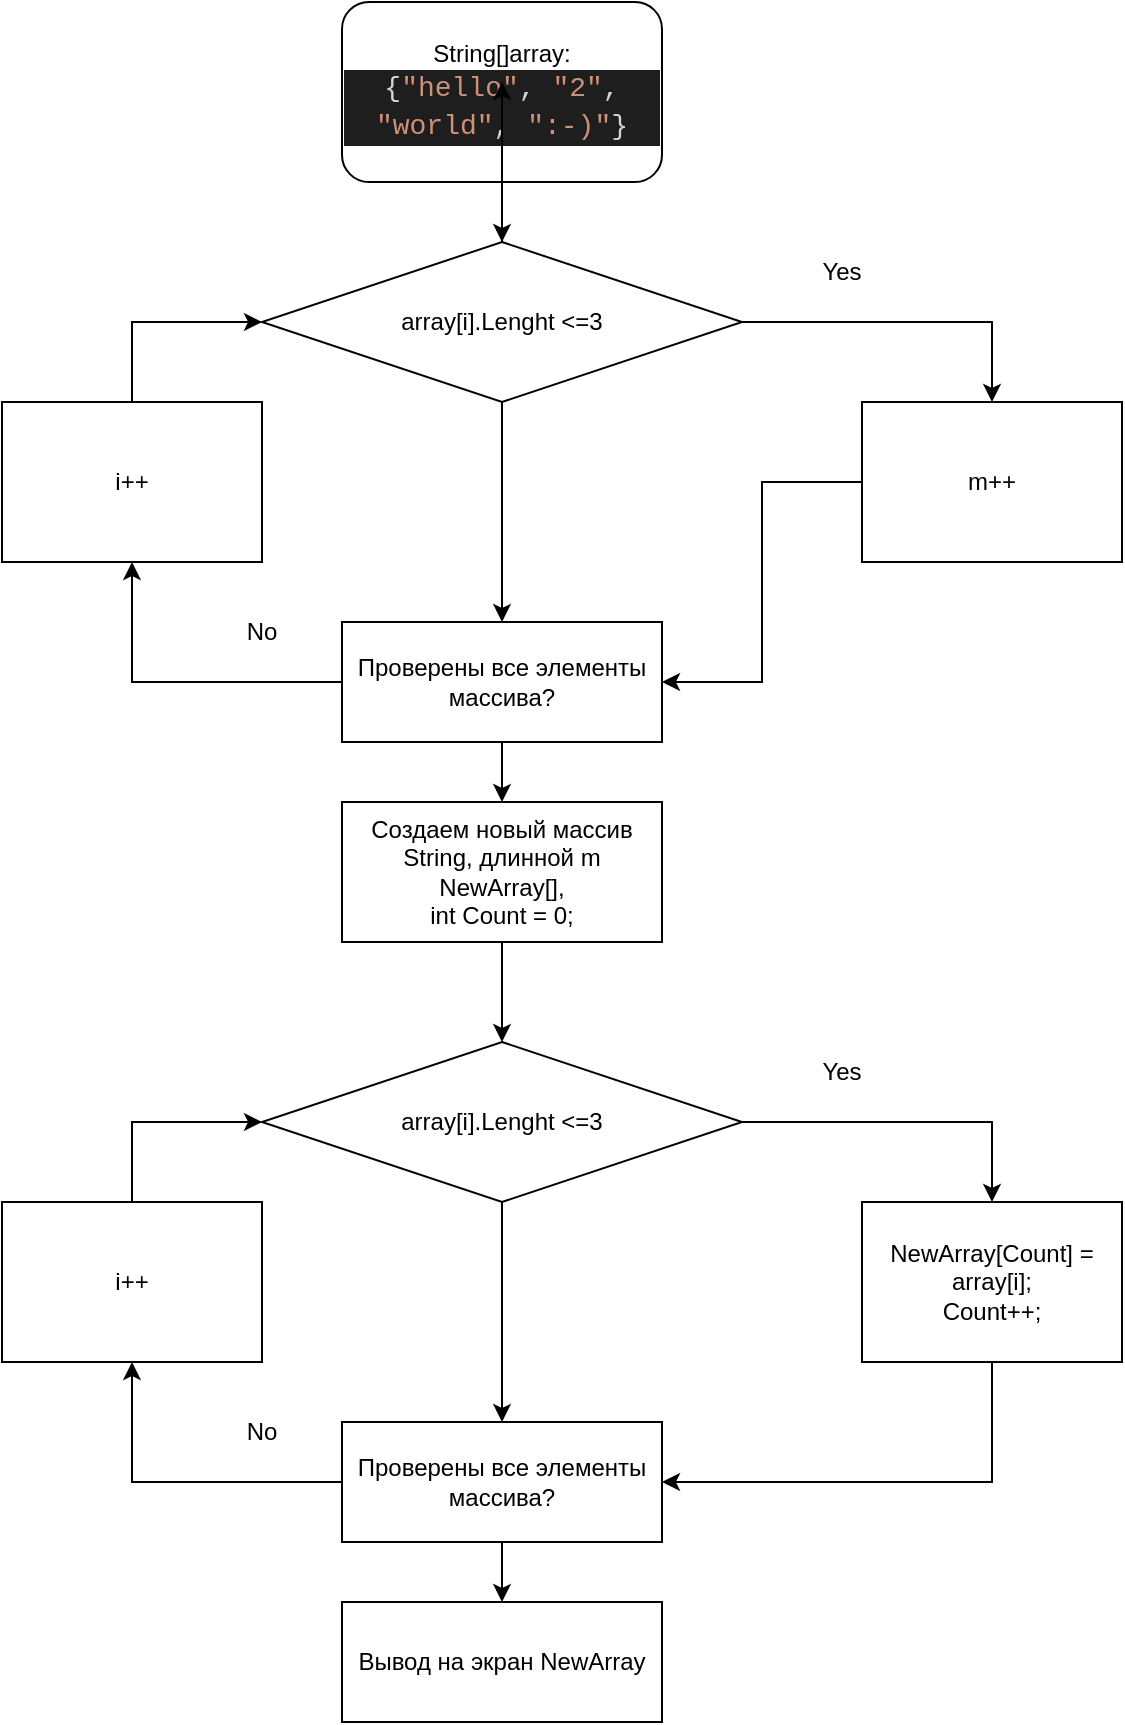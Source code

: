 <mxfile version="20.6.0" type="device"><diagram id="3TjOA7HIjqvBVz5Lvdqx" name="Страница 1"><mxGraphModel dx="1673" dy="934" grid="1" gridSize="10" guides="1" tooltips="1" connect="1" arrows="1" fold="1" page="1" pageScale="1" pageWidth="827" pageHeight="1169" math="0" shadow="0"><root><mxCell id="0"/><mxCell id="1" parent="0"/><mxCell id="0u7E3hAi2nKWfvWoERzM-3" style="edgeStyle=orthogonalEdgeStyle;rounded=0;orthogonalLoop=1;jettySize=auto;html=1;" edge="1" parent="1" source="0u7E3hAi2nKWfvWoERzM-1" target="0u7E3hAi2nKWfvWoERzM-4"><mxGeometry relative="1" as="geometry"><mxPoint x="440" y="280" as="targetPoint"/></mxGeometry></mxCell><mxCell id="0u7E3hAi2nKWfvWoERzM-1" value="String[]array:&lt;br&gt;&lt;div style=&quot;color: rgb(212, 212, 212); background-color: rgb(30, 30, 30); font-family: Consolas, &amp;quot;Courier New&amp;quot;, monospace; font-size: 14px; line-height: 19px;&quot;&gt;{&lt;span style=&quot;color: #ce9178;&quot;&gt;&quot;hello&quot;&lt;/span&gt;, &lt;span style=&quot;color: #ce9178;&quot;&gt;&quot;2&quot;&lt;/span&gt;, &lt;span style=&quot;color: #ce9178;&quot;&gt;&quot;world&quot;&lt;/span&gt;, &lt;span style=&quot;color: #ce9178;&quot;&gt;&quot;:-)&quot;&lt;/span&gt;}&lt;/div&gt;" style="rounded=1;whiteSpace=wrap;html=1;" vertex="1" parent="1"><mxGeometry x="360" y="120" width="160" height="90" as="geometry"/></mxCell><mxCell id="0u7E3hAi2nKWfvWoERzM-5" style="edgeStyle=orthogonalEdgeStyle;rounded=0;orthogonalLoop=1;jettySize=auto;html=1;exitX=1;exitY=0.5;exitDx=0;exitDy=0;entryX=0.5;entryY=0;entryDx=0;entryDy=0;" edge="1" parent="1" source="0u7E3hAi2nKWfvWoERzM-4" target="0u7E3hAi2nKWfvWoERzM-6"><mxGeometry relative="1" as="geometry"><mxPoint x="610" y="280" as="targetPoint"/></mxGeometry></mxCell><mxCell id="0u7E3hAi2nKWfvWoERzM-11" value="" style="edgeStyle=orthogonalEdgeStyle;rounded=0;orthogonalLoop=1;jettySize=auto;html=1;" edge="1" parent="1" source="0u7E3hAi2nKWfvWoERzM-4" target="0u7E3hAi2nKWfvWoERzM-7"><mxGeometry relative="1" as="geometry"><Array as="points"><mxPoint x="440" y="390"/><mxPoint x="440" y="390"/></Array></mxGeometry></mxCell><mxCell id="0u7E3hAi2nKWfvWoERzM-21" value="" style="edgeStyle=orthogonalEdgeStyle;rounded=0;orthogonalLoop=1;jettySize=auto;html=1;" edge="1" parent="1" source="0u7E3hAi2nKWfvWoERzM-4"><mxGeometry relative="1" as="geometry"><mxPoint x="440" y="160" as="targetPoint"/></mxGeometry></mxCell><mxCell id="0u7E3hAi2nKWfvWoERzM-4" value="array[i].Lenght &amp;lt;=3" style="rhombus;whiteSpace=wrap;html=1;" vertex="1" parent="1"><mxGeometry x="320" y="240" width="240" height="80" as="geometry"/></mxCell><mxCell id="0u7E3hAi2nKWfvWoERzM-8" style="edgeStyle=orthogonalEdgeStyle;rounded=0;orthogonalLoop=1;jettySize=auto;html=1;exitX=0;exitY=0.5;exitDx=0;exitDy=0;entryX=1;entryY=0.5;entryDx=0;entryDy=0;" edge="1" parent="1" source="0u7E3hAi2nKWfvWoERzM-6" target="0u7E3hAi2nKWfvWoERzM-7"><mxGeometry relative="1" as="geometry"/></mxCell><mxCell id="0u7E3hAi2nKWfvWoERzM-6" value="m++" style="rounded=0;whiteSpace=wrap;html=1;" vertex="1" parent="1"><mxGeometry x="620" y="320" width="130" height="80" as="geometry"/></mxCell><mxCell id="0u7E3hAi2nKWfvWoERzM-15" style="edgeStyle=orthogonalEdgeStyle;rounded=0;orthogonalLoop=1;jettySize=auto;html=1;exitX=0;exitY=0.5;exitDx=0;exitDy=0;entryX=0.5;entryY=1;entryDx=0;entryDy=0;" edge="1" parent="1" source="0u7E3hAi2nKWfvWoERzM-7" target="0u7E3hAi2nKWfvWoERzM-14"><mxGeometry relative="1" as="geometry"/></mxCell><mxCell id="0u7E3hAi2nKWfvWoERzM-18" style="edgeStyle=orthogonalEdgeStyle;rounded=0;orthogonalLoop=1;jettySize=auto;html=1;exitX=0.5;exitY=1;exitDx=0;exitDy=0;" edge="1" parent="1" source="0u7E3hAi2nKWfvWoERzM-7"><mxGeometry relative="1" as="geometry"><mxPoint x="440" y="520" as="targetPoint"/></mxGeometry></mxCell><mxCell id="0u7E3hAi2nKWfvWoERzM-7" value="Проверены все элементы массива?" style="rounded=0;whiteSpace=wrap;html=1;" vertex="1" parent="1"><mxGeometry x="360" y="430" width="160" height="60" as="geometry"/></mxCell><mxCell id="0u7E3hAi2nKWfvWoERzM-12" value="Yes" style="text;html=1;strokeColor=none;fillColor=none;align=center;verticalAlign=middle;whiteSpace=wrap;rounded=0;" vertex="1" parent="1"><mxGeometry x="580" y="240" width="60" height="30" as="geometry"/></mxCell><mxCell id="0u7E3hAi2nKWfvWoERzM-13" value="No" style="text;html=1;strokeColor=none;fillColor=none;align=center;verticalAlign=middle;whiteSpace=wrap;rounded=0;" vertex="1" parent="1"><mxGeometry x="290" y="420" width="60" height="30" as="geometry"/></mxCell><mxCell id="0u7E3hAi2nKWfvWoERzM-16" style="edgeStyle=orthogonalEdgeStyle;rounded=0;orthogonalLoop=1;jettySize=auto;html=1;exitX=0.5;exitY=0;exitDx=0;exitDy=0;entryX=0;entryY=0.5;entryDx=0;entryDy=0;" edge="1" parent="1" source="0u7E3hAi2nKWfvWoERzM-14" target="0u7E3hAi2nKWfvWoERzM-4"><mxGeometry relative="1" as="geometry"/></mxCell><mxCell id="0u7E3hAi2nKWfvWoERzM-14" value="i++" style="rounded=0;whiteSpace=wrap;html=1;" vertex="1" parent="1"><mxGeometry x="190" y="320" width="130" height="80" as="geometry"/></mxCell><mxCell id="0u7E3hAi2nKWfvWoERzM-33" style="edgeStyle=orthogonalEdgeStyle;rounded=0;orthogonalLoop=1;jettySize=auto;html=1;exitX=0.5;exitY=1;exitDx=0;exitDy=0;entryX=0.5;entryY=0;entryDx=0;entryDy=0;" edge="1" parent="1" source="0u7E3hAi2nKWfvWoERzM-19" target="0u7E3hAi2nKWfvWoERzM-24"><mxGeometry relative="1" as="geometry"/></mxCell><mxCell id="0u7E3hAi2nKWfvWoERzM-19" value="Создаем новый массив String, длинной m&lt;br&gt;NewArray[],&lt;br&gt;int Count = 0;&lt;br&gt;" style="rounded=0;whiteSpace=wrap;html=1;" vertex="1" parent="1"><mxGeometry x="360" y="520" width="160" height="70" as="geometry"/></mxCell><mxCell id="0u7E3hAi2nKWfvWoERzM-22" style="edgeStyle=orthogonalEdgeStyle;rounded=0;orthogonalLoop=1;jettySize=auto;html=1;exitX=1;exitY=0.5;exitDx=0;exitDy=0;entryX=0.5;entryY=0;entryDx=0;entryDy=0;" edge="1" parent="1" source="0u7E3hAi2nKWfvWoERzM-24" target="0u7E3hAi2nKWfvWoERzM-26"><mxGeometry relative="1" as="geometry"><mxPoint x="610" y="680" as="targetPoint"/></mxGeometry></mxCell><mxCell id="0u7E3hAi2nKWfvWoERzM-23" value="" style="edgeStyle=orthogonalEdgeStyle;rounded=0;orthogonalLoop=1;jettySize=auto;html=1;" edge="1" parent="1" source="0u7E3hAi2nKWfvWoERzM-24" target="0u7E3hAi2nKWfvWoERzM-28"><mxGeometry relative="1" as="geometry"><Array as="points"><mxPoint x="440" y="790"/><mxPoint x="440" y="790"/></Array></mxGeometry></mxCell><mxCell id="0u7E3hAi2nKWfvWoERzM-24" value="array[i].Lenght &amp;lt;=3" style="rhombus;whiteSpace=wrap;html=1;" vertex="1" parent="1"><mxGeometry x="320" y="640" width="240" height="80" as="geometry"/></mxCell><mxCell id="0u7E3hAi2nKWfvWoERzM-34" style="edgeStyle=orthogonalEdgeStyle;rounded=0;orthogonalLoop=1;jettySize=auto;html=1;exitX=0.5;exitY=1;exitDx=0;exitDy=0;entryX=1;entryY=0.5;entryDx=0;entryDy=0;" edge="1" parent="1" source="0u7E3hAi2nKWfvWoERzM-26" target="0u7E3hAi2nKWfvWoERzM-28"><mxGeometry relative="1" as="geometry"/></mxCell><mxCell id="0u7E3hAi2nKWfvWoERzM-26" value="NewArray[Count] = array[i];&lt;br&gt;Count++;" style="rounded=0;whiteSpace=wrap;html=1;" vertex="1" parent="1"><mxGeometry x="620" y="720" width="130" height="80" as="geometry"/></mxCell><mxCell id="0u7E3hAi2nKWfvWoERzM-27" style="edgeStyle=orthogonalEdgeStyle;rounded=0;orthogonalLoop=1;jettySize=auto;html=1;exitX=0;exitY=0.5;exitDx=0;exitDy=0;entryX=0.5;entryY=1;entryDx=0;entryDy=0;" edge="1" parent="1" source="0u7E3hAi2nKWfvWoERzM-28" target="0u7E3hAi2nKWfvWoERzM-32"><mxGeometry relative="1" as="geometry"/></mxCell><mxCell id="0u7E3hAi2nKWfvWoERzM-35" style="edgeStyle=orthogonalEdgeStyle;rounded=0;orthogonalLoop=1;jettySize=auto;html=1;exitX=0.5;exitY=1;exitDx=0;exitDy=0;" edge="1" parent="1" source="0u7E3hAi2nKWfvWoERzM-28" target="0u7E3hAi2nKWfvWoERzM-36"><mxGeometry relative="1" as="geometry"><mxPoint x="440" y="950" as="targetPoint"/></mxGeometry></mxCell><mxCell id="0u7E3hAi2nKWfvWoERzM-28" value="Проверены все элементы массива?" style="rounded=0;whiteSpace=wrap;html=1;" vertex="1" parent="1"><mxGeometry x="360" y="830" width="160" height="60" as="geometry"/></mxCell><mxCell id="0u7E3hAi2nKWfvWoERzM-29" value="Yes" style="text;html=1;strokeColor=none;fillColor=none;align=center;verticalAlign=middle;whiteSpace=wrap;rounded=0;" vertex="1" parent="1"><mxGeometry x="580" y="640" width="60" height="30" as="geometry"/></mxCell><mxCell id="0u7E3hAi2nKWfvWoERzM-30" value="No" style="text;html=1;strokeColor=none;fillColor=none;align=center;verticalAlign=middle;whiteSpace=wrap;rounded=0;" vertex="1" parent="1"><mxGeometry x="290" y="820" width="60" height="30" as="geometry"/></mxCell><mxCell id="0u7E3hAi2nKWfvWoERzM-31" style="edgeStyle=orthogonalEdgeStyle;rounded=0;orthogonalLoop=1;jettySize=auto;html=1;exitX=0.5;exitY=0;exitDx=0;exitDy=0;entryX=0;entryY=0.5;entryDx=0;entryDy=0;" edge="1" parent="1" source="0u7E3hAi2nKWfvWoERzM-32" target="0u7E3hAi2nKWfvWoERzM-24"><mxGeometry relative="1" as="geometry"/></mxCell><mxCell id="0u7E3hAi2nKWfvWoERzM-32" value="i++" style="rounded=0;whiteSpace=wrap;html=1;" vertex="1" parent="1"><mxGeometry x="190" y="720" width="130" height="80" as="geometry"/></mxCell><mxCell id="0u7E3hAi2nKWfvWoERzM-36" value="Вывод на экран NewArray" style="rounded=0;whiteSpace=wrap;html=1;" vertex="1" parent="1"><mxGeometry x="360" y="920" width="160" height="60" as="geometry"/></mxCell></root></mxGraphModel></diagram></mxfile>